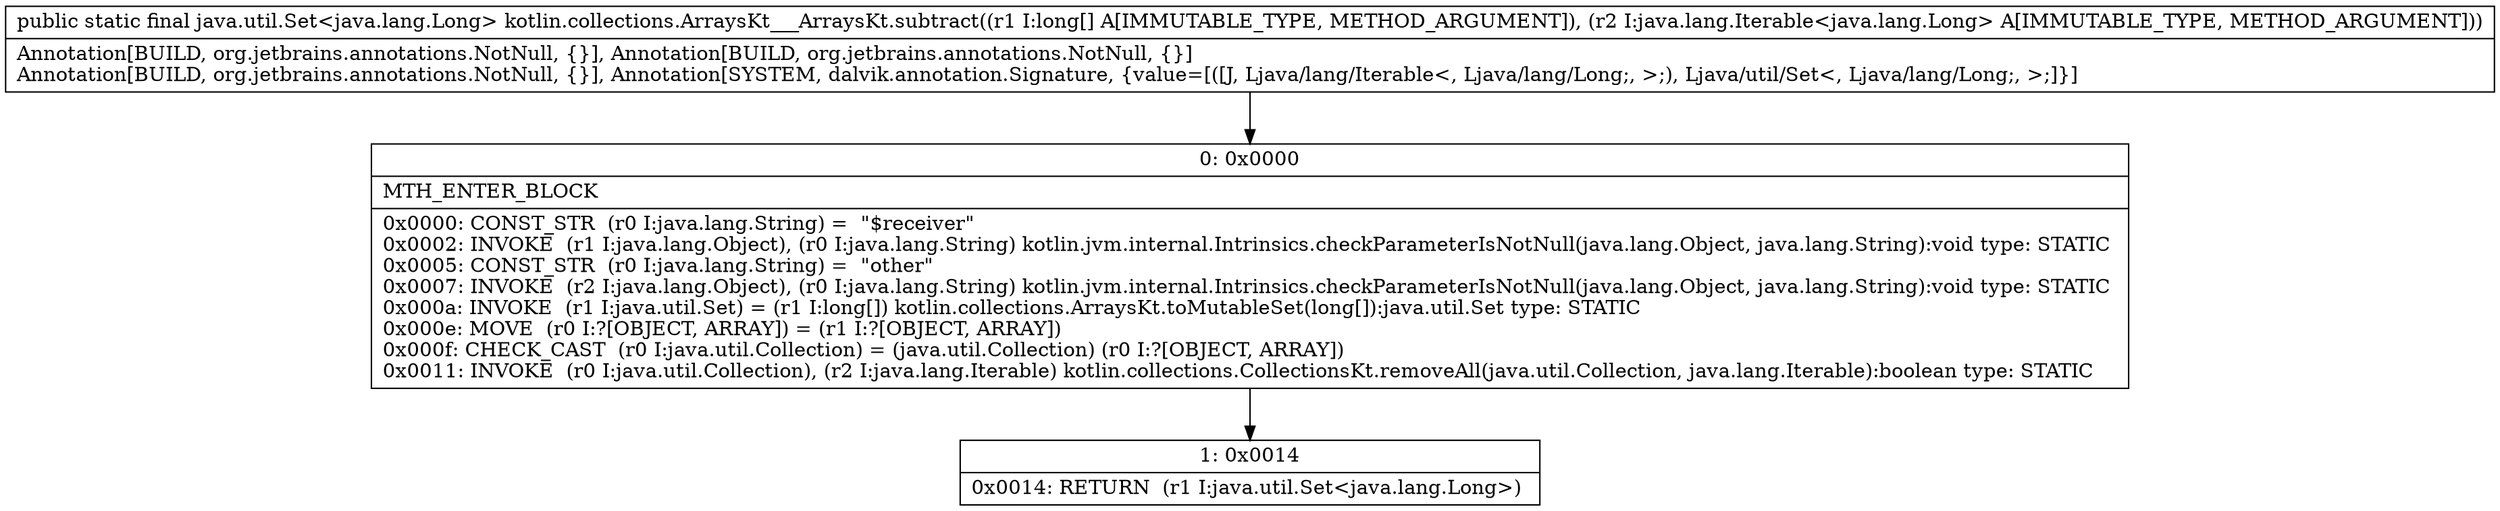 digraph "CFG forkotlin.collections.ArraysKt___ArraysKt.subtract([JLjava\/lang\/Iterable;)Ljava\/util\/Set;" {
Node_0 [shape=record,label="{0\:\ 0x0000|MTH_ENTER_BLOCK\l|0x0000: CONST_STR  (r0 I:java.lang.String) =  \"$receiver\" \l0x0002: INVOKE  (r1 I:java.lang.Object), (r0 I:java.lang.String) kotlin.jvm.internal.Intrinsics.checkParameterIsNotNull(java.lang.Object, java.lang.String):void type: STATIC \l0x0005: CONST_STR  (r0 I:java.lang.String) =  \"other\" \l0x0007: INVOKE  (r2 I:java.lang.Object), (r0 I:java.lang.String) kotlin.jvm.internal.Intrinsics.checkParameterIsNotNull(java.lang.Object, java.lang.String):void type: STATIC \l0x000a: INVOKE  (r1 I:java.util.Set) = (r1 I:long[]) kotlin.collections.ArraysKt.toMutableSet(long[]):java.util.Set type: STATIC \l0x000e: MOVE  (r0 I:?[OBJECT, ARRAY]) = (r1 I:?[OBJECT, ARRAY]) \l0x000f: CHECK_CAST  (r0 I:java.util.Collection) = (java.util.Collection) (r0 I:?[OBJECT, ARRAY]) \l0x0011: INVOKE  (r0 I:java.util.Collection), (r2 I:java.lang.Iterable) kotlin.collections.CollectionsKt.removeAll(java.util.Collection, java.lang.Iterable):boolean type: STATIC \l}"];
Node_1 [shape=record,label="{1\:\ 0x0014|0x0014: RETURN  (r1 I:java.util.Set\<java.lang.Long\>) \l}"];
MethodNode[shape=record,label="{public static final java.util.Set\<java.lang.Long\> kotlin.collections.ArraysKt___ArraysKt.subtract((r1 I:long[] A[IMMUTABLE_TYPE, METHOD_ARGUMENT]), (r2 I:java.lang.Iterable\<java.lang.Long\> A[IMMUTABLE_TYPE, METHOD_ARGUMENT]))  | Annotation[BUILD, org.jetbrains.annotations.NotNull, \{\}], Annotation[BUILD, org.jetbrains.annotations.NotNull, \{\}]\lAnnotation[BUILD, org.jetbrains.annotations.NotNull, \{\}], Annotation[SYSTEM, dalvik.annotation.Signature, \{value=[([J, Ljava\/lang\/Iterable\<, Ljava\/lang\/Long;, \>;), Ljava\/util\/Set\<, Ljava\/lang\/Long;, \>;]\}]\l}"];
MethodNode -> Node_0;
Node_0 -> Node_1;
}

